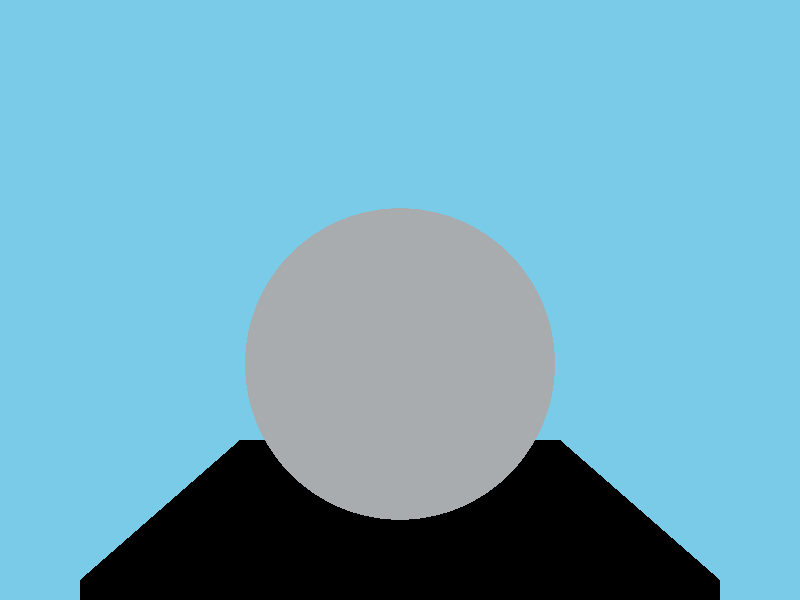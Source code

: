 // Standard pre-defined colors
#include "colors.inc"
// several different gold colors, finishes and textures
#include "golds.inc"
// various metal colors, finishes and textures
// brass, copper, chrome, silver
#include "metals.inc"
// create a sphere shape
sphere {
  <0, 1, 0> // center of sphere <X Y Z>
  5      // radius of sphere
  scale <1,1,1> // <= Note: Spheres can become ellipses by uneven scaling
  texture { T_Chrome_2A }
}    
// create a box that extends between the 2 specified points
box {
  <8, -4, -5>  // one corner position <X1 Y1 Z1>
  < -8,  -10,  10>  // other corner position <X2 Y2 Z2>
  finish { reflection .35 }
}  
// create a regular point light source
light_source {
  0*x                  // light's position (translated below)
  color rgb <2,2,2>    // light's color
  translate <20, 0, -20>
}   
// perspective (default) camera
camera {
  location  <0, 3, -20>
  look_at   <0, 3, 0>
  right     x*image_width/image_height
}
background {colour SkyBlue}




